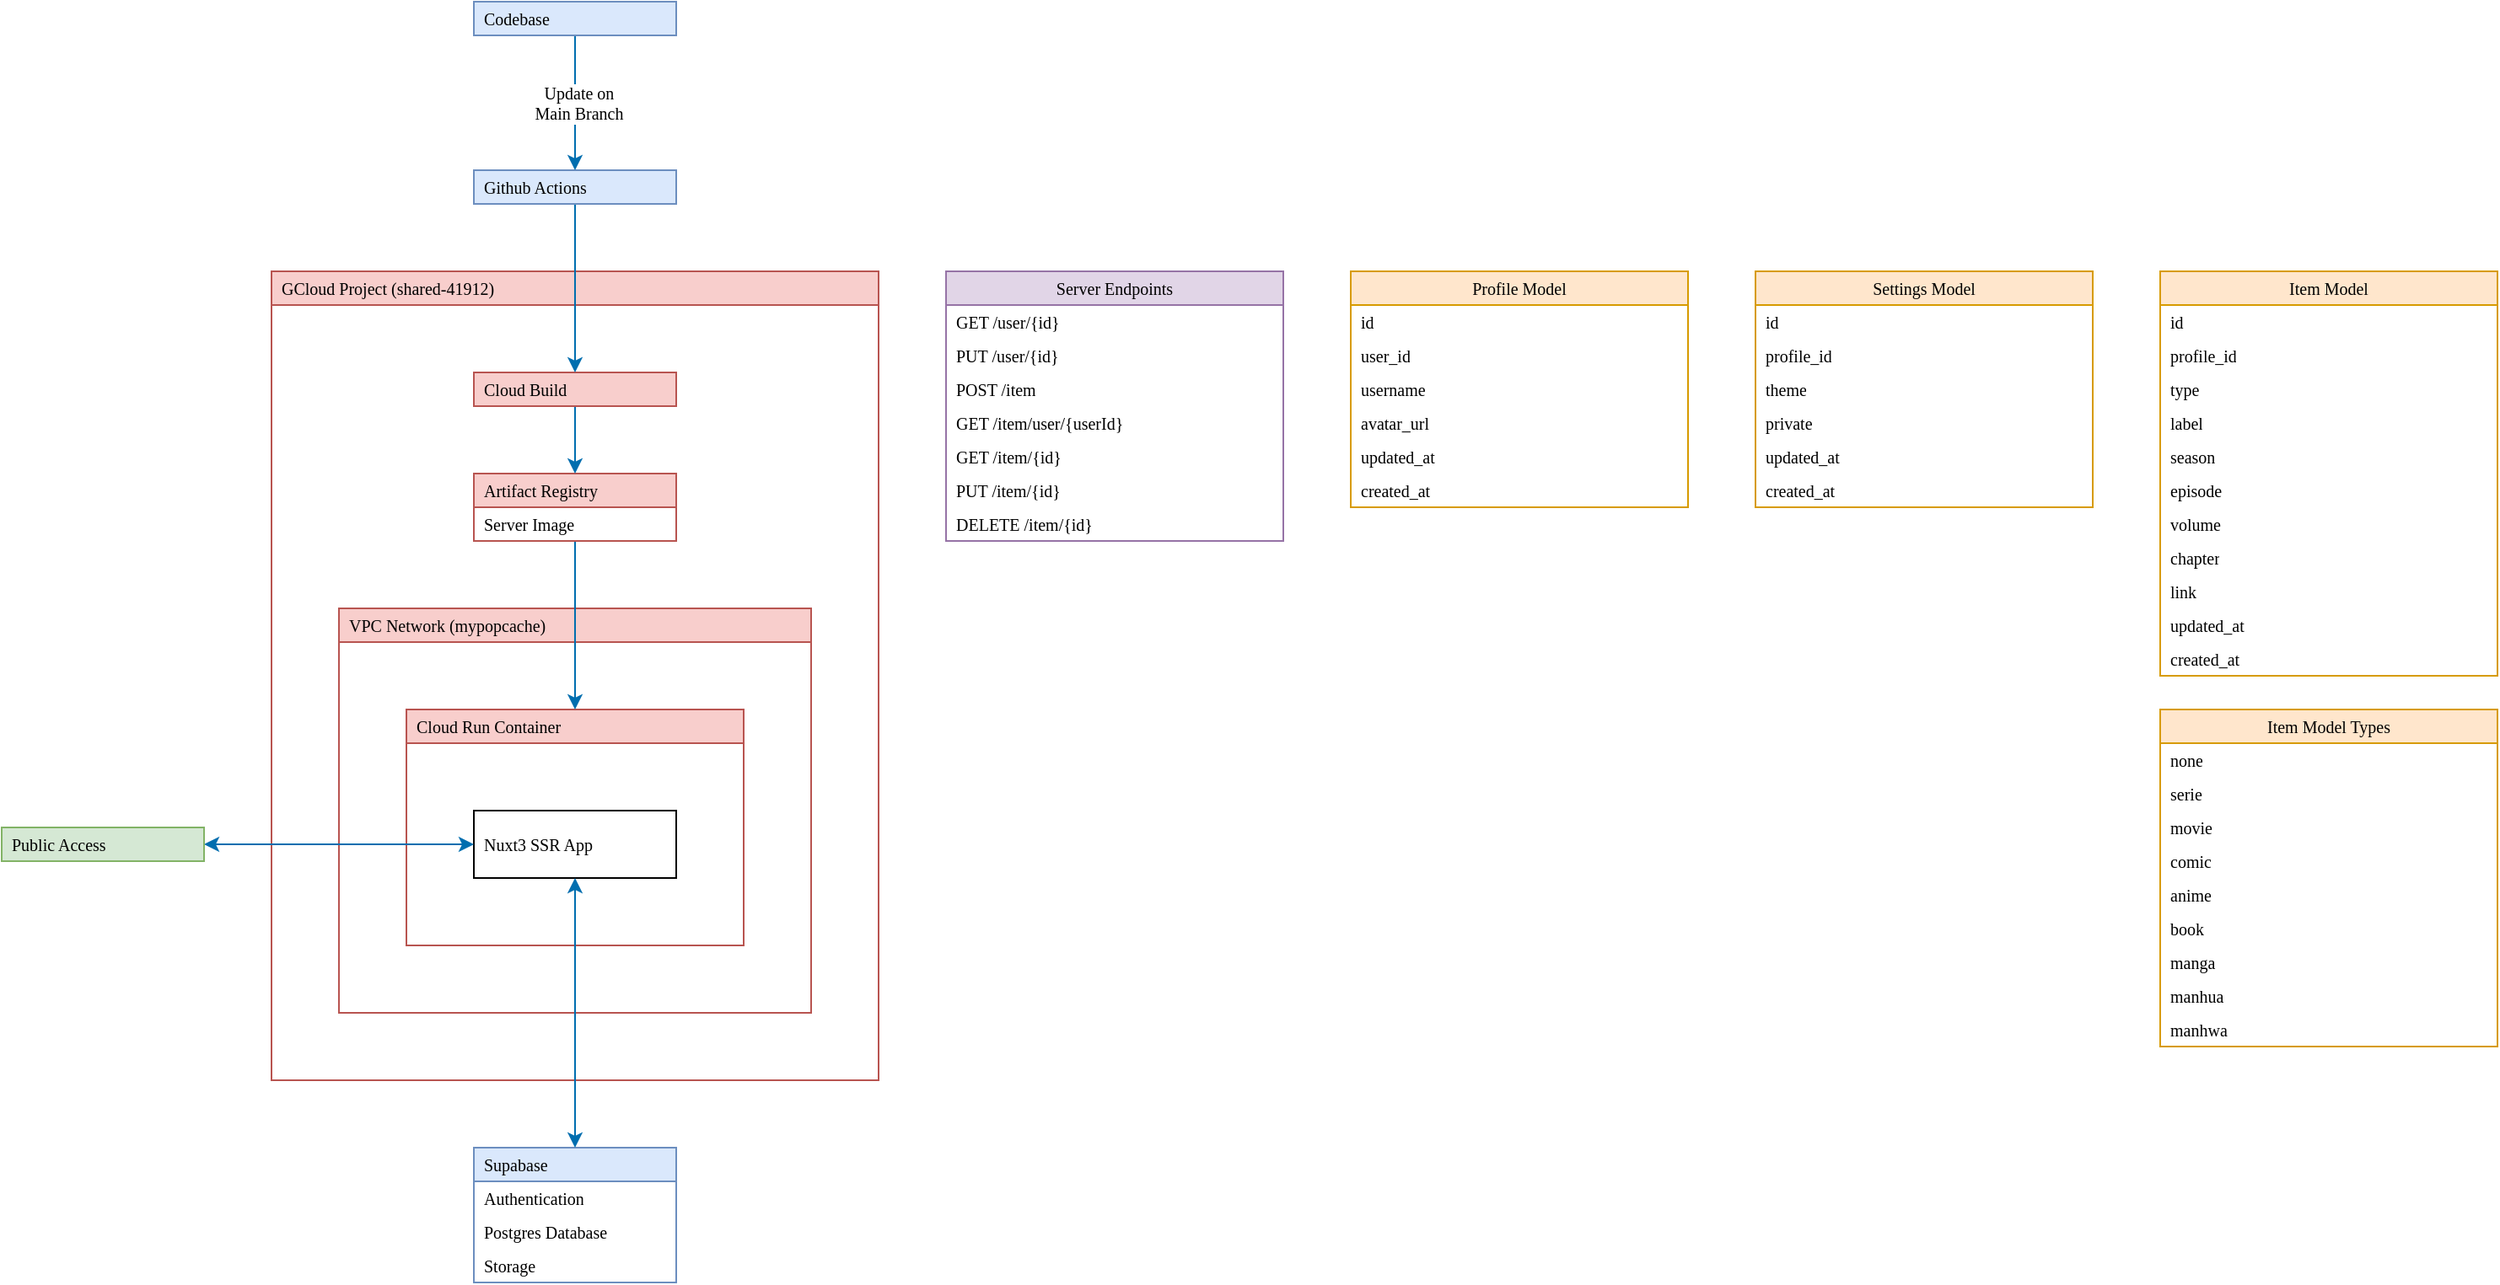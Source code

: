 <mxfile version="24.3.1" type="github">
  <diagram name="Página-1" id="OVmor5jS-R9bCVFs5QnG">
    <mxGraphModel dx="2074" dy="1182" grid="1" gridSize="10" guides="1" tooltips="1" connect="1" arrows="1" fold="1" page="0" pageScale="1" pageWidth="827" pageHeight="1169" math="0" shadow="0">
      <root>
        <mxCell id="0" />
        <mxCell id="1" parent="0" />
        <mxCell id="kv5K3Uq45o6Ma86xoF1O-12" value="GCloud Project (&lt;span style=&quot;font-size: 10px;&quot; data-prober=&quot;cloud-console-core-functions-project-id&quot; class=&quot;cfc-purview-picker-list-id cfc-color-secondary ng-star-inserted&quot;&gt;shared-41912) &lt;/span&gt;" style="swimlane;whiteSpace=wrap;html=1;startSize=20;swimlaneLine=1;expand=1;collapsible=0;fontSize=10;fontStyle=0;fillColor=#f8cecc;strokeColor=#b85450;fontFamily=Tahoma;align=left;spacingLeft=4;" parent="1" vertex="1">
          <mxGeometry x="480" y="240" width="360" height="480" as="geometry" />
        </mxCell>
        <mxCell id="kv5K3Uq45o6Ma86xoF1O-21" value="&lt;font style=&quot;font-size: 10px;&quot;&gt;VPC Network (mypopcache)&lt;/font&gt;" style="swimlane;whiteSpace=wrap;html=1;startSize=20;collapsible=0;fontSize=10;fontStyle=0;fillColor=#f8cecc;strokeColor=#b85450;fontFamily=Tahoma;align=left;spacingLeft=4;" parent="kv5K3Uq45o6Ma86xoF1O-12" vertex="1">
          <mxGeometry x="40" y="200" width="280" height="240" as="geometry">
            <mxRectangle x="280" y="80" width="200" height="40" as="alternateBounds" />
          </mxGeometry>
        </mxCell>
        <mxCell id="kv5K3Uq45o6Ma86xoF1O-13" value="Cloud Run Container" style="swimlane;whiteSpace=wrap;html=1;startSize=20;collapsible=0;fontSize=10;fontStyle=0;fillColor=#f8cecc;strokeColor=#b85450;fontFamily=Tahoma;align=left;spacingLeft=4;" parent="kv5K3Uq45o6Ma86xoF1O-21" vertex="1">
          <mxGeometry x="40" y="60" width="200" height="140" as="geometry">
            <mxRectangle x="40" y="80" width="200" height="40" as="alternateBounds" />
          </mxGeometry>
        </mxCell>
        <mxCell id="kv5K3Uq45o6Ma86xoF1O-8" value="&lt;div style=&quot;font-size: 10px;&quot;&gt;Nuxt3 SSR App&lt;/div&gt;" style="rounded=0;whiteSpace=wrap;html=1;fontSize=10;fontFamily=Tahoma;align=left;spacingLeft=4;" parent="kv5K3Uq45o6Ma86xoF1O-13" vertex="1">
          <mxGeometry x="40" y="60" width="120" height="40" as="geometry" />
        </mxCell>
        <mxCell id="lLs3qZgqwgaRXVwf2vPx-1" style="edgeStyle=orthogonalEdgeStyle;rounded=0;orthogonalLoop=1;jettySize=auto;html=1;entryX=0.5;entryY=0;entryDx=0;entryDy=0;fillColor=#1ba1e2;strokeColor=#006EAF;" edge="1" parent="kv5K3Uq45o6Ma86xoF1O-12" source="REMJgbg8ZPlpd7Nh2icU-21" target="kv5K3Uq45o6Ma86xoF1O-13">
          <mxGeometry relative="1" as="geometry" />
        </mxCell>
        <mxCell id="REMJgbg8ZPlpd7Nh2icU-21" value="Artifact Registry" style="swimlane;fontStyle=0;childLayout=stackLayout;horizontal=1;startSize=20;horizontalStack=0;resizeParent=1;resizeParentMax=0;resizeLast=0;collapsible=0;marginBottom=0;whiteSpace=wrap;html=1;fontSize=10;fillColor=#f8cecc;strokeColor=#b85450;fontFamily=Tahoma;align=left;spacingLeft=4;" parent="kv5K3Uq45o6Ma86xoF1O-12" vertex="1">
          <mxGeometry x="120" y="120" width="120" height="40" as="geometry" />
        </mxCell>
        <mxCell id="REMJgbg8ZPlpd7Nh2icU-22" value="Server Image" style="text;strokeColor=none;fillColor=none;align=left;verticalAlign=middle;spacingLeft=4;spacingRight=4;overflow=hidden;points=[[0,0.5],[1,0.5]];portConstraint=eastwest;rotatable=0;whiteSpace=wrap;html=1;fontSize=10;fontFamily=Tahoma;" parent="REMJgbg8ZPlpd7Nh2icU-21" vertex="1">
          <mxGeometry y="20" width="120" height="20" as="geometry" />
        </mxCell>
        <mxCell id="REMJgbg8ZPlpd7Nh2icU-42" style="edgeStyle=orthogonalEdgeStyle;rounded=0;orthogonalLoop=1;jettySize=auto;html=1;fillColor=#1ba1e2;strokeColor=#006EAF;fontFamily=Tahoma;fontSize=10;entryX=0.5;entryY=0;entryDx=0;entryDy=0;align=left;spacingLeft=4;" parent="kv5K3Uq45o6Ma86xoF1O-12" source="REMJgbg8ZPlpd7Nh2icU-31" target="REMJgbg8ZPlpd7Nh2icU-21" edge="1">
          <mxGeometry relative="1" as="geometry" />
        </mxCell>
        <mxCell id="REMJgbg8ZPlpd7Nh2icU-31" value="Cloud Build" style="rounded=0;whiteSpace=wrap;html=1;fontSize=10;fillColor=#f8cecc;strokeColor=#b85450;fontFamily=Tahoma;align=left;spacingLeft=4;" parent="kv5K3Uq45o6Ma86xoF1O-12" vertex="1">
          <mxGeometry x="120" y="60" width="120" height="20" as="geometry" />
        </mxCell>
        <mxCell id="REMJgbg8ZPlpd7Nh2icU-47" style="edgeStyle=orthogonalEdgeStyle;rounded=0;orthogonalLoop=1;jettySize=auto;html=1;exitX=0.5;exitY=1;exitDx=0;exitDy=0;fontFamily=Tahoma;fontSize=10;align=left;spacingLeft=4;" parent="kv5K3Uq45o6Ma86xoF1O-12" source="REMJgbg8ZPlpd7Nh2icU-31" target="REMJgbg8ZPlpd7Nh2icU-31" edge="1">
          <mxGeometry relative="1" as="geometry" />
        </mxCell>
        <mxCell id="kv5K3Uq45o6Ma86xoF1O-16" value="Supabase" style="swimlane;fontStyle=0;childLayout=stackLayout;horizontal=1;startSize=20;horizontalStack=0;resizeParent=1;resizeParentMax=0;resizeLast=0;collapsible=0;marginBottom=0;whiteSpace=wrap;html=1;fontSize=10;fillColor=#dae8fc;strokeColor=#6c8ebf;fontFamily=Tahoma;align=left;spacingLeft=4;" parent="1" vertex="1">
          <mxGeometry x="600" y="760" width="120" height="80" as="geometry">
            <mxRectangle x="1240" y="440" width="160" height="40" as="alternateBounds" />
          </mxGeometry>
        </mxCell>
        <mxCell id="kv5K3Uq45o6Ma86xoF1O-17" value="Authentication" style="text;strokeColor=none;fillColor=none;align=left;verticalAlign=middle;spacingLeft=4;spacingRight=4;overflow=hidden;points=[[0,0.5],[1,0.5]];portConstraint=eastwest;rotatable=0;whiteSpace=wrap;html=1;fontSize=10;fontFamily=Tahoma;" parent="kv5K3Uq45o6Ma86xoF1O-16" vertex="1">
          <mxGeometry y="20" width="120" height="20" as="geometry" />
        </mxCell>
        <mxCell id="kv5K3Uq45o6Ma86xoF1O-18" value="Postgres Database" style="text;strokeColor=none;fillColor=none;align=left;verticalAlign=middle;spacingLeft=4;spacingRight=4;overflow=hidden;points=[[0,0.5],[1,0.5]];portConstraint=eastwest;rotatable=0;whiteSpace=wrap;html=1;fontSize=10;fontFamily=Tahoma;" parent="kv5K3Uq45o6Ma86xoF1O-16" vertex="1">
          <mxGeometry y="40" width="120" height="20" as="geometry" />
        </mxCell>
        <mxCell id="kv5K3Uq45o6Ma86xoF1O-19" value="Storage" style="text;strokeColor=none;fillColor=none;align=left;verticalAlign=middle;spacingLeft=4;spacingRight=4;overflow=hidden;points=[[0,0.5],[1,0.5]];portConstraint=eastwest;rotatable=0;whiteSpace=wrap;html=1;fontSize=10;fontFamily=Tahoma;" parent="kv5K3Uq45o6Ma86xoF1O-16" vertex="1">
          <mxGeometry y="60" width="120" height="20" as="geometry" />
        </mxCell>
        <mxCell id="3MWtZVwlPJY6MIcf2p_x-4" style="edgeStyle=orthogonalEdgeStyle;rounded=0;orthogonalLoop=1;jettySize=auto;html=1;align=left;spacingLeft=4;fillColor=#1ba1e2;strokeColor=#006EAF;" parent="1" source="REMJgbg8ZPlpd7Nh2icU-32" target="REMJgbg8ZPlpd7Nh2icU-31" edge="1">
          <mxGeometry relative="1" as="geometry" />
        </mxCell>
        <mxCell id="REMJgbg8ZPlpd7Nh2icU-32" value="Github Actions" style="rounded=0;whiteSpace=wrap;html=1;fontSize=10;fillColor=#dae8fc;strokeColor=#6c8ebf;fontFamily=Tahoma;align=left;spacingLeft=4;" parent="1" vertex="1">
          <mxGeometry x="600" y="180" width="120" height="20" as="geometry" />
        </mxCell>
        <mxCell id="REMJgbg8ZPlpd7Nh2icU-34" value="Update on&lt;br style=&quot;font-size: 10px;&quot;&gt;Main Branch" style="edgeStyle=orthogonalEdgeStyle;rounded=0;orthogonalLoop=1;jettySize=auto;html=1;fillColor=#1ba1e2;strokeColor=#006EAF;fontFamily=Tahoma;fontSize=10;align=center;spacingLeft=4;" parent="1" source="REMJgbg8ZPlpd7Nh2icU-33" target="REMJgbg8ZPlpd7Nh2icU-32" edge="1">
          <mxGeometry relative="1" as="geometry" />
        </mxCell>
        <mxCell id="REMJgbg8ZPlpd7Nh2icU-33" value="Codebase" style="rounded=0;whiteSpace=wrap;html=1;fontSize=10;fillColor=#dae8fc;strokeColor=#6c8ebf;fontFamily=Tahoma;align=left;spacingLeft=4;" parent="1" vertex="1">
          <mxGeometry x="600" y="80" width="120" height="20" as="geometry" />
        </mxCell>
        <mxCell id="REMJgbg8ZPlpd7Nh2icU-50" style="edgeStyle=orthogonalEdgeStyle;rounded=0;orthogonalLoop=1;jettySize=auto;html=1;fillColor=#1ba1e2;strokeColor=#006EAF;entryX=0;entryY=0.5;entryDx=0;entryDy=0;fontFamily=Tahoma;fontSize=10;startArrow=classic;startFill=1;align=left;spacingLeft=4;exitX=1;exitY=0.5;exitDx=0;exitDy=0;" parent="1" source="REMJgbg8ZPlpd7Nh2icU-48" target="kv5K3Uq45o6Ma86xoF1O-8" edge="1">
          <mxGeometry relative="1" as="geometry">
            <Array as="points">
              <mxPoint x="450" y="580" />
              <mxPoint x="450" y="580" />
            </Array>
          </mxGeometry>
        </mxCell>
        <mxCell id="REMJgbg8ZPlpd7Nh2icU-48" value="Public Access" style="rounded=0;whiteSpace=wrap;html=1;fontSize=10;fillColor=#d5e8d4;strokeColor=#82b366;fontFamily=Tahoma;align=left;spacingLeft=4;" parent="1" vertex="1">
          <mxGeometry x="320" y="570" width="120" height="20" as="geometry" />
        </mxCell>
        <mxCell id="UFm4M2_Y555ct5V-PcCv-4" value="Server Endpoints" style="swimlane;fontStyle=0;childLayout=stackLayout;horizontal=1;startSize=20;horizontalStack=0;resizeParent=1;resizeParentMax=0;resizeLast=0;collapsible=0;marginBottom=0;whiteSpace=wrap;html=1;fillColor=#e1d5e7;strokeColor=#9673a6;fontFamily=Tahoma;fontSize=10;" parent="1" vertex="1">
          <mxGeometry x="880" y="240" width="200" height="160" as="geometry" />
        </mxCell>
        <mxCell id="UFm4M2_Y555ct5V-PcCv-20" value="GET /user/{id}" style="text;strokeColor=none;fillColor=none;align=left;verticalAlign=middle;spacingLeft=4;spacingRight=4;overflow=hidden;points=[[0,0.5],[1,0.5]];portConstraint=eastwest;rotatable=0;whiteSpace=wrap;html=1;fontFamily=Tahoma;fontSize=10;" parent="UFm4M2_Y555ct5V-PcCv-4" vertex="1">
          <mxGeometry y="20" width="200" height="20" as="geometry" />
        </mxCell>
        <mxCell id="UFm4M2_Y555ct5V-PcCv-21" value="PUT /user/{id}" style="text;strokeColor=none;fillColor=none;align=left;verticalAlign=middle;spacingLeft=4;spacingRight=4;overflow=hidden;points=[[0,0.5],[1,0.5]];portConstraint=eastwest;rotatable=0;whiteSpace=wrap;html=1;fontFamily=Tahoma;fontSize=10;" parent="UFm4M2_Y555ct5V-PcCv-4" vertex="1">
          <mxGeometry y="40" width="200" height="20" as="geometry" />
        </mxCell>
        <mxCell id="UFm4M2_Y555ct5V-PcCv-26" value="POST /item" style="text;strokeColor=none;fillColor=none;align=left;verticalAlign=middle;spacingLeft=4;spacingRight=4;overflow=hidden;points=[[0,0.5],[1,0.5]];portConstraint=eastwest;rotatable=0;whiteSpace=wrap;html=1;fontFamily=Tahoma;fontSize=10;" parent="UFm4M2_Y555ct5V-PcCv-4" vertex="1">
          <mxGeometry y="60" width="200" height="20" as="geometry" />
        </mxCell>
        <mxCell id="UFm4M2_Y555ct5V-PcCv-30" value="GET /item/user/{userId}" style="text;strokeColor=none;fillColor=none;align=left;verticalAlign=middle;spacingLeft=4;spacingRight=4;overflow=hidden;points=[[0,0.5],[1,0.5]];portConstraint=eastwest;rotatable=0;whiteSpace=wrap;html=1;fontFamily=Tahoma;fontSize=10;" parent="UFm4M2_Y555ct5V-PcCv-4" vertex="1">
          <mxGeometry y="80" width="200" height="20" as="geometry" />
        </mxCell>
        <mxCell id="UFm4M2_Y555ct5V-PcCv-28" value="GET /item/{id}" style="text;strokeColor=none;fillColor=none;align=left;verticalAlign=middle;spacingLeft=4;spacingRight=4;overflow=hidden;points=[[0,0.5],[1,0.5]];portConstraint=eastwest;rotatable=0;whiteSpace=wrap;html=1;fontFamily=Tahoma;fontSize=10;" parent="UFm4M2_Y555ct5V-PcCv-4" vertex="1">
          <mxGeometry y="100" width="200" height="20" as="geometry" />
        </mxCell>
        <mxCell id="UFm4M2_Y555ct5V-PcCv-29" value="PUT /item/{id}" style="text;strokeColor=none;fillColor=none;align=left;verticalAlign=middle;spacingLeft=4;spacingRight=4;overflow=hidden;points=[[0,0.5],[1,0.5]];portConstraint=eastwest;rotatable=0;whiteSpace=wrap;html=1;fontFamily=Tahoma;fontSize=10;" parent="UFm4M2_Y555ct5V-PcCv-4" vertex="1">
          <mxGeometry y="120" width="200" height="20" as="geometry" />
        </mxCell>
        <mxCell id="UFm4M2_Y555ct5V-PcCv-31" value="DELETE /item/{id}" style="text;strokeColor=none;fillColor=none;align=left;verticalAlign=middle;spacingLeft=4;spacingRight=4;overflow=hidden;points=[[0,0.5],[1,0.5]];portConstraint=eastwest;rotatable=0;whiteSpace=wrap;html=1;fontFamily=Tahoma;fontSize=10;" parent="UFm4M2_Y555ct5V-PcCv-4" vertex="1">
          <mxGeometry y="140" width="200" height="20" as="geometry" />
        </mxCell>
        <mxCell id="fjqfPkrFQwiysrXpwoHE-1" value="&lt;div&gt;Profile Model&lt;/div&gt;" style="swimlane;fontStyle=0;childLayout=stackLayout;horizontal=1;startSize=20;horizontalStack=0;resizeParent=1;resizeParentMax=0;resizeLast=0;collapsible=0;marginBottom=0;whiteSpace=wrap;html=1;fillColor=#ffe6cc;strokeColor=#d79b00;fontFamily=Tahoma;fontSize=10;" parent="1" vertex="1">
          <mxGeometry x="1120" y="240" width="200" height="140" as="geometry" />
        </mxCell>
        <mxCell id="fjqfPkrFQwiysrXpwoHE-2" value="id" style="text;strokeColor=none;fillColor=none;align=left;verticalAlign=middle;spacingLeft=4;spacingRight=4;overflow=hidden;points=[[0,0.5],[1,0.5]];portConstraint=eastwest;rotatable=0;whiteSpace=wrap;html=1;fontFamily=Tahoma;fontSize=10;" parent="fjqfPkrFQwiysrXpwoHE-1" vertex="1">
          <mxGeometry y="20" width="200" height="20" as="geometry" />
        </mxCell>
        <mxCell id="q_MpEn6d20Ui4h8uhRDR-9" value="&lt;div&gt;user_id&lt;/div&gt;" style="text;strokeColor=none;fillColor=none;align=left;verticalAlign=middle;spacingLeft=4;spacingRight=4;overflow=hidden;points=[[0,0.5],[1,0.5]];portConstraint=eastwest;rotatable=0;whiteSpace=wrap;html=1;fontFamily=Tahoma;fontSize=10;" parent="fjqfPkrFQwiysrXpwoHE-1" vertex="1">
          <mxGeometry y="40" width="200" height="20" as="geometry" />
        </mxCell>
        <mxCell id="fjqfPkrFQwiysrXpwoHE-4" value="username" style="text;strokeColor=none;fillColor=none;align=left;verticalAlign=middle;spacingLeft=4;spacingRight=4;overflow=hidden;points=[[0,0.5],[1,0.5]];portConstraint=eastwest;rotatable=0;whiteSpace=wrap;html=1;fontFamily=Tahoma;fontSize=10;" parent="fjqfPkrFQwiysrXpwoHE-1" vertex="1">
          <mxGeometry y="60" width="200" height="20" as="geometry" />
        </mxCell>
        <mxCell id="q_MpEn6d20Ui4h8uhRDR-8" value="avatar_url" style="text;strokeColor=none;fillColor=none;align=left;verticalAlign=middle;spacingLeft=4;spacingRight=4;overflow=hidden;points=[[0,0.5],[1,0.5]];portConstraint=eastwest;rotatable=0;whiteSpace=wrap;html=1;fontFamily=Tahoma;fontSize=10;" parent="fjqfPkrFQwiysrXpwoHE-1" vertex="1">
          <mxGeometry y="80" width="200" height="20" as="geometry" />
        </mxCell>
        <mxCell id="fjqfPkrFQwiysrXpwoHE-6" value="&lt;div&gt;updated_at&lt;/div&gt;" style="text;strokeColor=none;fillColor=none;align=left;verticalAlign=middle;spacingLeft=4;spacingRight=4;overflow=hidden;points=[[0,0.5],[1,0.5]];portConstraint=eastwest;rotatable=0;whiteSpace=wrap;html=1;fontFamily=Tahoma;fontSize=10;" parent="fjqfPkrFQwiysrXpwoHE-1" vertex="1">
          <mxGeometry y="100" width="200" height="20" as="geometry" />
        </mxCell>
        <mxCell id="fjqfPkrFQwiysrXpwoHE-5" value="created_at" style="text;strokeColor=none;fillColor=none;align=left;verticalAlign=middle;spacingLeft=4;spacingRight=4;overflow=hidden;points=[[0,0.5],[1,0.5]];portConstraint=eastwest;rotatable=0;whiteSpace=wrap;html=1;fontFamily=Tahoma;fontSize=10;" parent="fjqfPkrFQwiysrXpwoHE-1" vertex="1">
          <mxGeometry y="120" width="200" height="20" as="geometry" />
        </mxCell>
        <mxCell id="fjqfPkrFQwiysrXpwoHE-12" value="Item Model" style="swimlane;fontStyle=0;childLayout=stackLayout;horizontal=1;startSize=20;horizontalStack=0;resizeParent=1;resizeParentMax=0;resizeLast=0;collapsible=0;marginBottom=0;whiteSpace=wrap;html=1;fillColor=#ffe6cc;strokeColor=#d79b00;fontFamily=Tahoma;fontSize=10;" parent="1" vertex="1">
          <mxGeometry x="1600" y="240" width="200" height="240" as="geometry" />
        </mxCell>
        <mxCell id="fjqfPkrFQwiysrXpwoHE-13" value="id" style="text;strokeColor=none;fillColor=none;align=left;verticalAlign=middle;spacingLeft=4;spacingRight=4;overflow=hidden;points=[[0,0.5],[1,0.5]];portConstraint=eastwest;rotatable=0;whiteSpace=wrap;html=1;fontFamily=Tahoma;fontSize=10;" parent="fjqfPkrFQwiysrXpwoHE-12" vertex="1">
          <mxGeometry y="20" width="200" height="20" as="geometry" />
        </mxCell>
        <mxCell id="fjqfPkrFQwiysrXpwoHE-18" value="&lt;div&gt;profile_id&lt;/div&gt;" style="text;strokeColor=none;fillColor=none;align=left;verticalAlign=middle;spacingLeft=4;spacingRight=4;overflow=hidden;points=[[0,0.5],[1,0.5]];portConstraint=eastwest;rotatable=0;whiteSpace=wrap;html=1;fontFamily=Tahoma;fontSize=10;" parent="fjqfPkrFQwiysrXpwoHE-12" vertex="1">
          <mxGeometry y="40" width="200" height="20" as="geometry" />
        </mxCell>
        <mxCell id="1uHX85o4XhzSQXMhvrOm-2" value="type" style="text;strokeColor=none;fillColor=none;align=left;verticalAlign=middle;spacingLeft=4;spacingRight=4;overflow=hidden;points=[[0,0.5],[1,0.5]];portConstraint=eastwest;rotatable=0;whiteSpace=wrap;html=1;fontFamily=Tahoma;fontSize=10;" parent="fjqfPkrFQwiysrXpwoHE-12" vertex="1">
          <mxGeometry y="60" width="200" height="20" as="geometry" />
        </mxCell>
        <mxCell id="fjqfPkrFQwiysrXpwoHE-14" value="label" style="text;strokeColor=none;fillColor=none;align=left;verticalAlign=middle;spacingLeft=4;spacingRight=4;overflow=hidden;points=[[0,0.5],[1,0.5]];portConstraint=eastwest;rotatable=0;whiteSpace=wrap;html=1;fontFamily=Tahoma;fontSize=10;" parent="fjqfPkrFQwiysrXpwoHE-12" vertex="1">
          <mxGeometry y="80" width="200" height="20" as="geometry" />
        </mxCell>
        <mxCell id="1uHX85o4XhzSQXMhvrOm-12" value="season" style="text;strokeColor=none;fillColor=none;align=left;verticalAlign=middle;spacingLeft=4;spacingRight=4;overflow=hidden;points=[[0,0.5],[1,0.5]];portConstraint=eastwest;rotatable=0;whiteSpace=wrap;html=1;fontFamily=Tahoma;fontSize=10;" parent="fjqfPkrFQwiysrXpwoHE-12" vertex="1">
          <mxGeometry y="100" width="200" height="20" as="geometry" />
        </mxCell>
        <mxCell id="1uHX85o4XhzSQXMhvrOm-13" value="episode" style="text;strokeColor=none;fillColor=none;align=left;verticalAlign=middle;spacingLeft=4;spacingRight=4;overflow=hidden;points=[[0,0.5],[1,0.5]];portConstraint=eastwest;rotatable=0;whiteSpace=wrap;html=1;fontFamily=Tahoma;fontSize=10;" parent="fjqfPkrFQwiysrXpwoHE-12" vertex="1">
          <mxGeometry y="120" width="200" height="20" as="geometry" />
        </mxCell>
        <mxCell id="1uHX85o4XhzSQXMhvrOm-14" value="volume" style="text;strokeColor=none;fillColor=none;align=left;verticalAlign=middle;spacingLeft=4;spacingRight=4;overflow=hidden;points=[[0,0.5],[1,0.5]];portConstraint=eastwest;rotatable=0;whiteSpace=wrap;html=1;fontFamily=Tahoma;fontSize=10;" parent="fjqfPkrFQwiysrXpwoHE-12" vertex="1">
          <mxGeometry y="140" width="200" height="20" as="geometry" />
        </mxCell>
        <mxCell id="1uHX85o4XhzSQXMhvrOm-15" value="chapter" style="text;strokeColor=none;fillColor=none;align=left;verticalAlign=middle;spacingLeft=4;spacingRight=4;overflow=hidden;points=[[0,0.5],[1,0.5]];portConstraint=eastwest;rotatable=0;whiteSpace=wrap;html=1;fontFamily=Tahoma;fontSize=10;" parent="fjqfPkrFQwiysrXpwoHE-12" vertex="1">
          <mxGeometry y="160" width="200" height="20" as="geometry" />
        </mxCell>
        <mxCell id="1uHX85o4XhzSQXMhvrOm-1" value="link" style="text;strokeColor=none;fillColor=none;align=left;verticalAlign=middle;spacingLeft=4;spacingRight=4;overflow=hidden;points=[[0,0.5],[1,0.5]];portConstraint=eastwest;rotatable=0;whiteSpace=wrap;html=1;fontFamily=Tahoma;fontSize=10;" parent="fjqfPkrFQwiysrXpwoHE-12" vertex="1">
          <mxGeometry y="180" width="200" height="20" as="geometry" />
        </mxCell>
        <mxCell id="fjqfPkrFQwiysrXpwoHE-17" value="&lt;div&gt;updated_at&lt;/div&gt;" style="text;strokeColor=none;fillColor=none;align=left;verticalAlign=middle;spacingLeft=4;spacingRight=4;overflow=hidden;points=[[0,0.5],[1,0.5]];portConstraint=eastwest;rotatable=0;whiteSpace=wrap;html=1;fontFamily=Tahoma;fontSize=10;" parent="fjqfPkrFQwiysrXpwoHE-12" vertex="1">
          <mxGeometry y="200" width="200" height="20" as="geometry" />
        </mxCell>
        <mxCell id="fjqfPkrFQwiysrXpwoHE-16" value="created_at" style="text;strokeColor=none;fillColor=none;align=left;verticalAlign=middle;spacingLeft=4;spacingRight=4;overflow=hidden;points=[[0,0.5],[1,0.5]];portConstraint=eastwest;rotatable=0;whiteSpace=wrap;html=1;fontFamily=Tahoma;fontSize=10;" parent="fjqfPkrFQwiysrXpwoHE-12" vertex="1">
          <mxGeometry y="220" width="200" height="20" as="geometry" />
        </mxCell>
        <mxCell id="1uHX85o4XhzSQXMhvrOm-3" value="Item Model Types" style="swimlane;fontStyle=0;childLayout=stackLayout;horizontal=1;startSize=20;horizontalStack=0;resizeParent=1;resizeParentMax=0;resizeLast=0;collapsible=0;marginBottom=0;whiteSpace=wrap;html=1;fillColor=#ffe6cc;strokeColor=#d79b00;fontFamily=Tahoma;fontSize=10;" parent="1" vertex="1">
          <mxGeometry x="1600" y="500" width="200" height="200" as="geometry" />
        </mxCell>
        <mxCell id="1uHX85o4XhzSQXMhvrOm-4" value="none" style="text;strokeColor=none;fillColor=none;align=left;verticalAlign=middle;spacingLeft=4;spacingRight=4;overflow=hidden;points=[[0,0.5],[1,0.5]];portConstraint=eastwest;rotatable=0;whiteSpace=wrap;html=1;fontFamily=Tahoma;fontSize=10;" parent="1uHX85o4XhzSQXMhvrOm-3" vertex="1">
          <mxGeometry y="20" width="200" height="20" as="geometry" />
        </mxCell>
        <mxCell id="1uHX85o4XhzSQXMhvrOm-5" value="serie" style="text;strokeColor=none;fillColor=none;align=left;verticalAlign=middle;spacingLeft=4;spacingRight=4;overflow=hidden;points=[[0,0.5],[1,0.5]];portConstraint=eastwest;rotatable=0;whiteSpace=wrap;html=1;fontFamily=Tahoma;fontSize=10;" parent="1uHX85o4XhzSQXMhvrOm-3" vertex="1">
          <mxGeometry y="40" width="200" height="20" as="geometry" />
        </mxCell>
        <mxCell id="1uHX85o4XhzSQXMhvrOm-6" value="movie" style="text;strokeColor=none;fillColor=none;align=left;verticalAlign=middle;spacingLeft=4;spacingRight=4;overflow=hidden;points=[[0,0.5],[1,0.5]];portConstraint=eastwest;rotatable=0;whiteSpace=wrap;html=1;fontFamily=Tahoma;fontSize=10;" parent="1uHX85o4XhzSQXMhvrOm-3" vertex="1">
          <mxGeometry y="60" width="200" height="20" as="geometry" />
        </mxCell>
        <mxCell id="1uHX85o4XhzSQXMhvrOm-7" value="comic" style="text;strokeColor=none;fillColor=none;align=left;verticalAlign=middle;spacingLeft=4;spacingRight=4;overflow=hidden;points=[[0,0.5],[1,0.5]];portConstraint=eastwest;rotatable=0;whiteSpace=wrap;html=1;fontFamily=Tahoma;fontSize=10;" parent="1uHX85o4XhzSQXMhvrOm-3" vertex="1">
          <mxGeometry y="80" width="200" height="20" as="geometry" />
        </mxCell>
        <mxCell id="1uHX85o4XhzSQXMhvrOm-8" value="anime" style="text;strokeColor=none;fillColor=none;align=left;verticalAlign=middle;spacingLeft=4;spacingRight=4;overflow=hidden;points=[[0,0.5],[1,0.5]];portConstraint=eastwest;rotatable=0;whiteSpace=wrap;html=1;fontFamily=Tahoma;fontSize=10;" parent="1uHX85o4XhzSQXMhvrOm-3" vertex="1">
          <mxGeometry y="100" width="200" height="20" as="geometry" />
        </mxCell>
        <mxCell id="eSSqhnvMmx1yZUYUWph4-2" value="book" style="text;strokeColor=none;fillColor=none;align=left;verticalAlign=middle;spacingLeft=4;spacingRight=4;overflow=hidden;points=[[0,0.5],[1,0.5]];portConstraint=eastwest;rotatable=0;whiteSpace=wrap;html=1;fontFamily=Tahoma;fontSize=10;" parent="1uHX85o4XhzSQXMhvrOm-3" vertex="1">
          <mxGeometry y="120" width="200" height="20" as="geometry" />
        </mxCell>
        <mxCell id="1uHX85o4XhzSQXMhvrOm-9" value="manga" style="text;strokeColor=none;fillColor=none;align=left;verticalAlign=middle;spacingLeft=4;spacingRight=4;overflow=hidden;points=[[0,0.5],[1,0.5]];portConstraint=eastwest;rotatable=0;whiteSpace=wrap;html=1;fontFamily=Tahoma;fontSize=10;" parent="1uHX85o4XhzSQXMhvrOm-3" vertex="1">
          <mxGeometry y="140" width="200" height="20" as="geometry" />
        </mxCell>
        <mxCell id="1uHX85o4XhzSQXMhvrOm-10" value="manhua" style="text;strokeColor=none;fillColor=none;align=left;verticalAlign=middle;spacingLeft=4;spacingRight=4;overflow=hidden;points=[[0,0.5],[1,0.5]];portConstraint=eastwest;rotatable=0;whiteSpace=wrap;html=1;fontFamily=Tahoma;fontSize=10;" parent="1uHX85o4XhzSQXMhvrOm-3" vertex="1">
          <mxGeometry y="160" width="200" height="20" as="geometry" />
        </mxCell>
        <mxCell id="1uHX85o4XhzSQXMhvrOm-11" value="manhwa" style="text;strokeColor=none;fillColor=none;align=left;verticalAlign=middle;spacingLeft=4;spacingRight=4;overflow=hidden;points=[[0,0.5],[1,0.5]];portConstraint=eastwest;rotatable=0;whiteSpace=wrap;html=1;fontFamily=Tahoma;fontSize=10;" parent="1uHX85o4XhzSQXMhvrOm-3" vertex="1">
          <mxGeometry y="180" width="200" height="20" as="geometry" />
        </mxCell>
        <mxCell id="yTtdpYjZmnKgRrOxymR8-1" value="Settings Model" style="swimlane;fontStyle=0;childLayout=stackLayout;horizontal=1;startSize=20;horizontalStack=0;resizeParent=1;resizeParentMax=0;resizeLast=0;collapsible=0;marginBottom=0;whiteSpace=wrap;html=1;fillColor=#ffe6cc;strokeColor=#d79b00;fontFamily=Tahoma;fontSize=10;" parent="1" vertex="1">
          <mxGeometry x="1360" y="240" width="200" height="140" as="geometry" />
        </mxCell>
        <mxCell id="yTtdpYjZmnKgRrOxymR8-2" value="id" style="text;strokeColor=none;fillColor=none;align=left;verticalAlign=middle;spacingLeft=4;spacingRight=4;overflow=hidden;points=[[0,0.5],[1,0.5]];portConstraint=eastwest;rotatable=0;whiteSpace=wrap;html=1;fontFamily=Tahoma;fontSize=10;" parent="yTtdpYjZmnKgRrOxymR8-1" vertex="1">
          <mxGeometry y="20" width="200" height="20" as="geometry" />
        </mxCell>
        <mxCell id="eSSqhnvMmx1yZUYUWph4-1" value="profile_id" style="text;strokeColor=none;fillColor=none;align=left;verticalAlign=middle;spacingLeft=4;spacingRight=4;overflow=hidden;points=[[0,0.5],[1,0.5]];portConstraint=eastwest;rotatable=0;whiteSpace=wrap;html=1;fontFamily=Tahoma;fontSize=10;" parent="yTtdpYjZmnKgRrOxymR8-1" vertex="1">
          <mxGeometry y="40" width="200" height="20" as="geometry" />
        </mxCell>
        <mxCell id="yTtdpYjZmnKgRrOxymR8-4" value="theme" style="text;strokeColor=none;fillColor=none;align=left;verticalAlign=middle;spacingLeft=4;spacingRight=4;overflow=hidden;points=[[0,0.5],[1,0.5]];portConstraint=eastwest;rotatable=0;whiteSpace=wrap;html=1;fontFamily=Tahoma;fontSize=10;" parent="yTtdpYjZmnKgRrOxymR8-1" vertex="1">
          <mxGeometry y="60" width="200" height="20" as="geometry" />
        </mxCell>
        <mxCell id="yTtdpYjZmnKgRrOxymR8-5" value="private" style="text;strokeColor=none;fillColor=none;align=left;verticalAlign=middle;spacingLeft=4;spacingRight=4;overflow=hidden;points=[[0,0.5],[1,0.5]];portConstraint=eastwest;rotatable=0;whiteSpace=wrap;html=1;fontFamily=Tahoma;fontSize=10;" parent="yTtdpYjZmnKgRrOxymR8-1" vertex="1">
          <mxGeometry y="80" width="200" height="20" as="geometry" />
        </mxCell>
        <mxCell id="q_MpEn6d20Ui4h8uhRDR-11" value="&lt;div&gt;updated_at&lt;/div&gt;" style="text;strokeColor=none;fillColor=none;align=left;verticalAlign=middle;spacingLeft=4;spacingRight=4;overflow=hidden;points=[[0,0.5],[1,0.5]];portConstraint=eastwest;rotatable=0;whiteSpace=wrap;html=1;fontFamily=Tahoma;fontSize=10;" parent="yTtdpYjZmnKgRrOxymR8-1" vertex="1">
          <mxGeometry y="100" width="200" height="20" as="geometry" />
        </mxCell>
        <mxCell id="q_MpEn6d20Ui4h8uhRDR-12" value="created_at" style="text;strokeColor=none;fillColor=none;align=left;verticalAlign=middle;spacingLeft=4;spacingRight=4;overflow=hidden;points=[[0,0.5],[1,0.5]];portConstraint=eastwest;rotatable=0;whiteSpace=wrap;html=1;fontFamily=Tahoma;fontSize=10;" parent="yTtdpYjZmnKgRrOxymR8-1" vertex="1">
          <mxGeometry y="120" width="200" height="20" as="geometry" />
        </mxCell>
        <mxCell id="kv5K3Uq45o6Ma86xoF1O-34" style="edgeStyle=orthogonalEdgeStyle;rounded=0;orthogonalLoop=1;jettySize=auto;html=1;fillColor=#1ba1e2;strokeColor=#006EAF;fontFamily=Tahoma;fontSize=10;entryX=0.5;entryY=0;entryDx=0;entryDy=0;align=left;spacingLeft=4;startArrow=classic;startFill=1;exitX=0.5;exitY=1;exitDx=0;exitDy=0;" parent="1" source="kv5K3Uq45o6Ma86xoF1O-8" target="kv5K3Uq45o6Ma86xoF1O-16" edge="1">
          <mxGeometry relative="1" as="geometry" />
        </mxCell>
      </root>
    </mxGraphModel>
  </diagram>
</mxfile>

